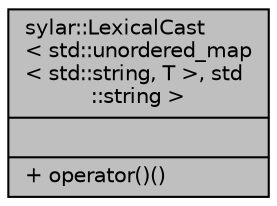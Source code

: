 digraph "sylar::LexicalCast&lt; std::unordered_map&lt; std::string, T &gt;, std::string &gt;"
{
 // LATEX_PDF_SIZE
  edge [fontname="Helvetica",fontsize="10",labelfontname="Helvetica",labelfontsize="10"];
  node [fontname="Helvetica",fontsize="10",shape=record];
  Node1 [label="{sylar::LexicalCast\l\< std::unordered_map\l\< std::string, T \>, std\l::string \>\n||+ operator()()\l}",height=0.2,width=0.4,color="black", fillcolor="grey75", style="filled", fontcolor="black",tooltip="类型转换模板类片特化(std::unordered_map<std::string, T> 转换成 YAML String)"];
}

